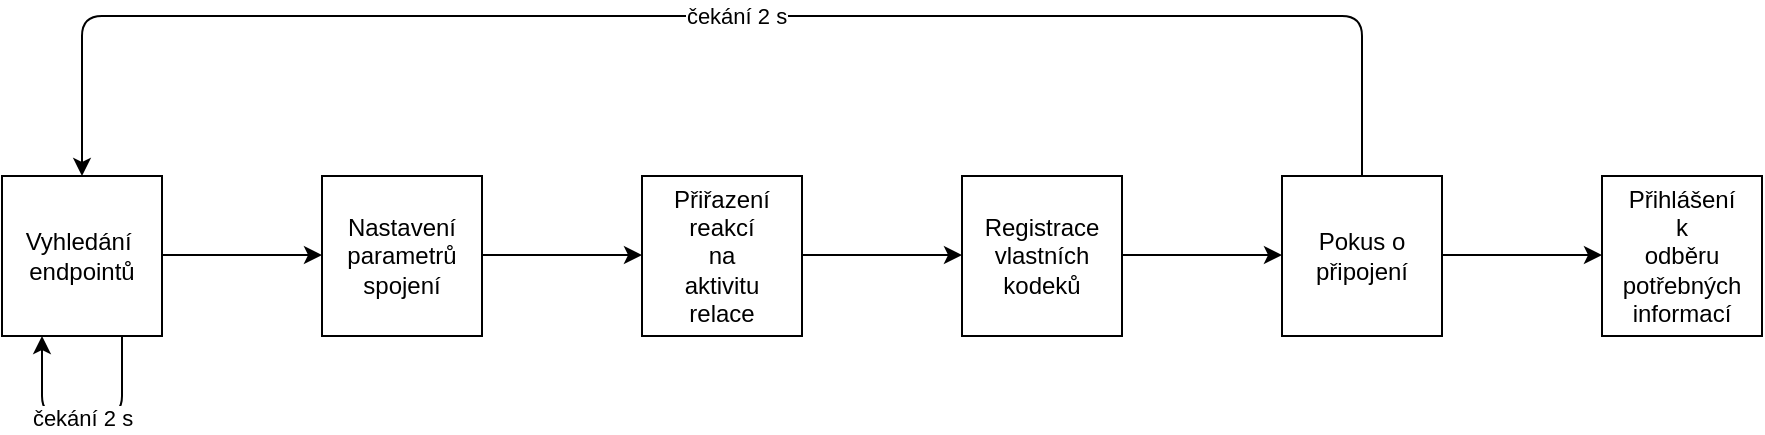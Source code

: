 <mxfile version="14.5.6" type="github">
  <diagram id="U_PIDvn29T9wo9rOR9L2" name="Page-1">
    <mxGraphModel dx="2066" dy="1185" grid="1" gridSize="10" guides="1" tooltips="1" connect="1" arrows="1" fold="1" page="1" pageScale="1" pageWidth="1169" pageHeight="1654" math="0" shadow="0">
      <root>
        <mxCell id="0" />
        <mxCell id="1" parent="0" />
        <mxCell id="jTnP1hHiPZCDrmzqQvNp-1" value="Vyhledání&amp;nbsp;&lt;br&gt;endpointů" style="rounded=0;whiteSpace=wrap;html=1;" parent="1" vertex="1">
          <mxGeometry x="80" y="200" width="80" height="80" as="geometry" />
        </mxCell>
        <mxCell id="jTnP1hHiPZCDrmzqQvNp-2" value="Nastavení&lt;br&gt;parametrů&lt;br&gt;spojení" style="rounded=0;whiteSpace=wrap;html=1;" parent="1" vertex="1">
          <mxGeometry x="240" y="200" width="80" height="80" as="geometry" />
        </mxCell>
        <mxCell id="jTnP1hHiPZCDrmzqQvNp-3" value="Přiřazení&lt;br&gt;reakcí&lt;br&gt;na&lt;br&gt;aktivitu&lt;br&gt;relace" style="rounded=0;whiteSpace=wrap;html=1;" parent="1" vertex="1">
          <mxGeometry x="400" y="200" width="80" height="80" as="geometry" />
        </mxCell>
        <mxCell id="jTnP1hHiPZCDrmzqQvNp-5" value="Registrace&lt;br&gt;vlastních&lt;br&gt;kodeků" style="rounded=0;whiteSpace=wrap;html=1;" parent="1" vertex="1">
          <mxGeometry x="560" y="200" width="80" height="80" as="geometry" />
        </mxCell>
        <mxCell id="jTnP1hHiPZCDrmzqQvNp-6" value="Pokus o připojení" style="rounded=0;whiteSpace=wrap;html=1;" parent="1" vertex="1">
          <mxGeometry x="720" y="200" width="80" height="80" as="geometry" />
        </mxCell>
        <mxCell id="jTnP1hHiPZCDrmzqQvNp-7" value="Přihlášení&lt;br&gt;k&lt;br&gt;odběru&lt;br&gt;potřebných&lt;br&gt;informací" style="rounded=0;whiteSpace=wrap;html=1;" parent="1" vertex="1">
          <mxGeometry x="880" y="200" width="80" height="80" as="geometry" />
        </mxCell>
        <mxCell id="jTnP1hHiPZCDrmzqQvNp-8" value="" style="endArrow=classic;html=1;" parent="1" edge="1">
          <mxGeometry width="50" height="50" relative="1" as="geometry">
            <mxPoint x="160" y="239.5" as="sourcePoint" />
            <mxPoint x="240" y="239.5" as="targetPoint" />
          </mxGeometry>
        </mxCell>
        <mxCell id="jTnP1hHiPZCDrmzqQvNp-9" value="" style="endArrow=classic;html=1;" parent="1" edge="1">
          <mxGeometry width="50" height="50" relative="1" as="geometry">
            <mxPoint x="320" y="239.5" as="sourcePoint" />
            <mxPoint x="400" y="239.5" as="targetPoint" />
          </mxGeometry>
        </mxCell>
        <mxCell id="jTnP1hHiPZCDrmzqQvNp-11" value="" style="endArrow=classic;html=1;" parent="1" edge="1">
          <mxGeometry width="50" height="50" relative="1" as="geometry">
            <mxPoint x="480" y="239.5" as="sourcePoint" />
            <mxPoint x="560" y="239.5" as="targetPoint" />
          </mxGeometry>
        </mxCell>
        <mxCell id="jTnP1hHiPZCDrmzqQvNp-12" value="" style="endArrow=classic;html=1;" parent="1" edge="1">
          <mxGeometry width="50" height="50" relative="1" as="geometry">
            <mxPoint x="640" y="239.5" as="sourcePoint" />
            <mxPoint x="720" y="239.5" as="targetPoint" />
          </mxGeometry>
        </mxCell>
        <mxCell id="jTnP1hHiPZCDrmzqQvNp-13" value="" style="endArrow=classic;html=1;" parent="1" edge="1">
          <mxGeometry width="50" height="50" relative="1" as="geometry">
            <mxPoint x="800" y="239.5" as="sourcePoint" />
            <mxPoint x="880" y="239.5" as="targetPoint" />
          </mxGeometry>
        </mxCell>
        <mxCell id="jTnP1hHiPZCDrmzqQvNp-14" value="" style="endArrow=classic;html=1;exitX=0.5;exitY=0;exitDx=0;exitDy=0;entryX=0.5;entryY=0;entryDx=0;entryDy=0;" parent="1" source="jTnP1hHiPZCDrmzqQvNp-6" target="jTnP1hHiPZCDrmzqQvNp-1" edge="1">
          <mxGeometry width="50" height="50" relative="1" as="geometry">
            <mxPoint x="560" y="630" as="sourcePoint" />
            <mxPoint x="610" y="580" as="targetPoint" />
            <Array as="points">
              <mxPoint x="760" y="120" />
              <mxPoint x="120" y="120" />
            </Array>
          </mxGeometry>
        </mxCell>
        <mxCell id="jTnP1hHiPZCDrmzqQvNp-15" value="čekání 2 s" style="edgeLabel;html=1;align=center;verticalAlign=middle;resizable=0;points=[];" parent="jTnP1hHiPZCDrmzqQvNp-14" vertex="1" connectable="0">
          <mxGeometry x="-0.017" relative="1" as="geometry">
            <mxPoint as="offset" />
          </mxGeometry>
        </mxCell>
        <mxCell id="jTnP1hHiPZCDrmzqQvNp-16" value="" style="endArrow=classic;html=1;exitX=0.75;exitY=1;exitDx=0;exitDy=0;entryX=0.25;entryY=1;entryDx=0;entryDy=0;" parent="1" source="jTnP1hHiPZCDrmzqQvNp-1" target="jTnP1hHiPZCDrmzqQvNp-1" edge="1">
          <mxGeometry width="50" height="50" relative="1" as="geometry">
            <mxPoint x="560" y="630" as="sourcePoint" />
            <mxPoint x="100" y="440" as="targetPoint" />
            <Array as="points">
              <mxPoint x="140" y="320" />
              <mxPoint x="100" y="320" />
            </Array>
          </mxGeometry>
        </mxCell>
        <mxCell id="jTnP1hHiPZCDrmzqQvNp-17" value="čekání 2 s" style="edgeLabel;html=1;align=center;verticalAlign=middle;resizable=0;points=[];" parent="jTnP1hHiPZCDrmzqQvNp-16" vertex="1" connectable="0">
          <mxGeometry y="1" relative="1" as="geometry">
            <mxPoint as="offset" />
          </mxGeometry>
        </mxCell>
      </root>
    </mxGraphModel>
  </diagram>
</mxfile>
